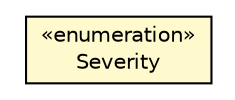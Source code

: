 #!/usr/local/bin/dot
#
# Class diagram 
# Generated by UMLGraph version R5_6-24-gf6e263 (http://www.umlgraph.org/)
#

digraph G {
	edge [fontname="Helvetica",fontsize=10,labelfontname="Helvetica",labelfontsize=10];
	node [fontname="Helvetica",fontsize=10,shape=plaintext];
	nodesep=0.25;
	ranksep=0.5;
	// com.cloudbees.syslog.Severity
	c7844696 [label=<<table title="com.cloudbees.syslog.Severity" border="0" cellborder="1" cellspacing="0" cellpadding="2" port="p" bgcolor="lemonChiffon" href="./Severity.html">
		<tr><td><table border="0" cellspacing="0" cellpadding="1">
<tr><td align="center" balign="center"> &#171;enumeration&#187; </td></tr>
<tr><td align="center" balign="center"> Severity </td></tr>
		</table></td></tr>
		</table>>, URL="./Severity.html", fontname="Helvetica", fontcolor="black", fontsize=10.0];
}

